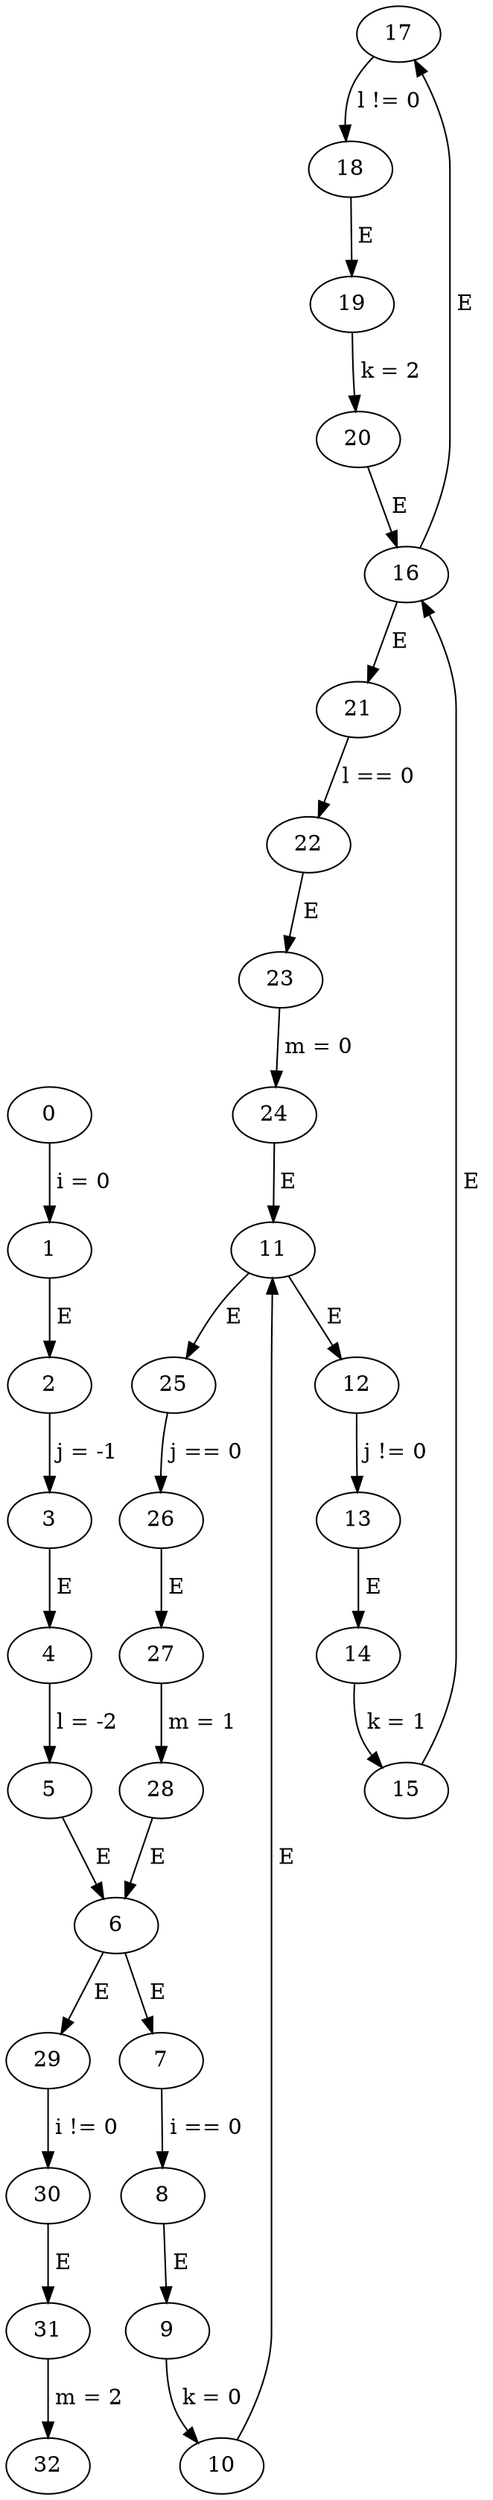 // nestedwhile
digraph {
	17 -> 18 [label=" l != 0 "]
	20 -> 16 [label=" E "]
	13 -> 14 [label=" E "]
	14 -> 15 [label=" k = 1 "]
	29 -> 30 [label=" i != 0 "]
	9 -> 10 [label=" k = 0 "]
	19 -> 20 [label=" k = 2 "]
	18 -> 19 [label=" E "]
	11 -> 25 [label=" E "]
	31 -> 32 [label=" m = 2 "]
	6 -> 29 [label=" E "]
	4 -> 5 [label=" l = -2 "]
	30 -> 31 [label=" E "]
	0 -> 1 [label=" i = 0 "]
	12 -> 13 [label=" j != 0 "]
	3 -> 4 [label=" E "]
	21 -> 22 [label=" l == 0 "]
	15 -> 16 [label=" E "]
	16 -> 21 [label=" E "]
	2 -> 3 [label=" j = -1 "]
	23 -> 24 [label=" m = 0 "]
	6 -> 7 [label=" E "]
	22 -> 23 [label=" E "]
	11 -> 12 [label=" E "]
	10 -> 11 [label=" E "]
	28 -> 6 [label=" E "]
	25 -> 26 [label=" j == 0 "]
	7 -> 8 [label=" i == 0 "]
	16 -> 17 [label=" E "]
	5 -> 6 [label=" E "]
	1 -> 2 [label=" E "]
	8 -> 9 [label=" E "]
	24 -> 11 [label=" E "]
	27 -> 28 [label=" m = 1 "]
	26 -> 27 [label=" E "]
}
